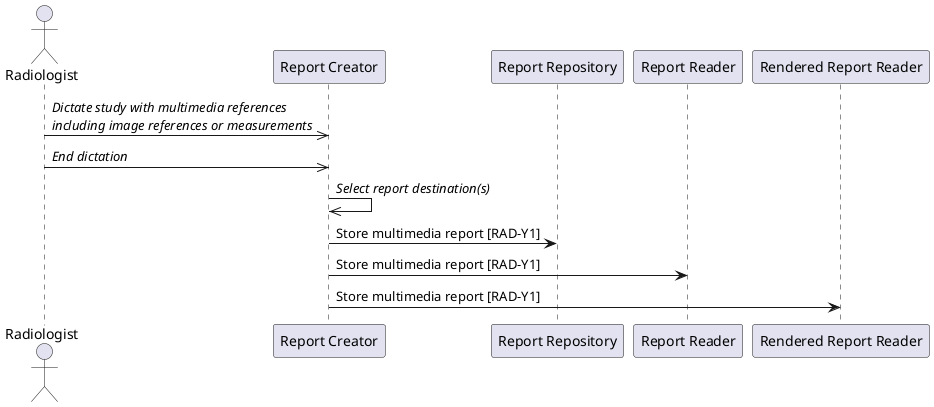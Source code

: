 @startuml

actor "Radiologist" as Rad

participant "Report Creator" as RCreator
participant "Report Repository" as Repo
participant "Report Reader" as Reader
participant "Rendered Report Reader" as RenderedReader

Rad->>RCreator: //Dictate study with multimedia references//\n//including image references or measurements//
Rad->>RCreator: //End dictation//

RCreator->>RCreator: //Select report destination(s)//
RCreator->Repo: Store multimedia report [RAD-Y1]
RCreator->Reader: Store multimedia report [RAD-Y1]
RCreator->RenderedReader: Store multimedia report [RAD-Y1]


@enduml